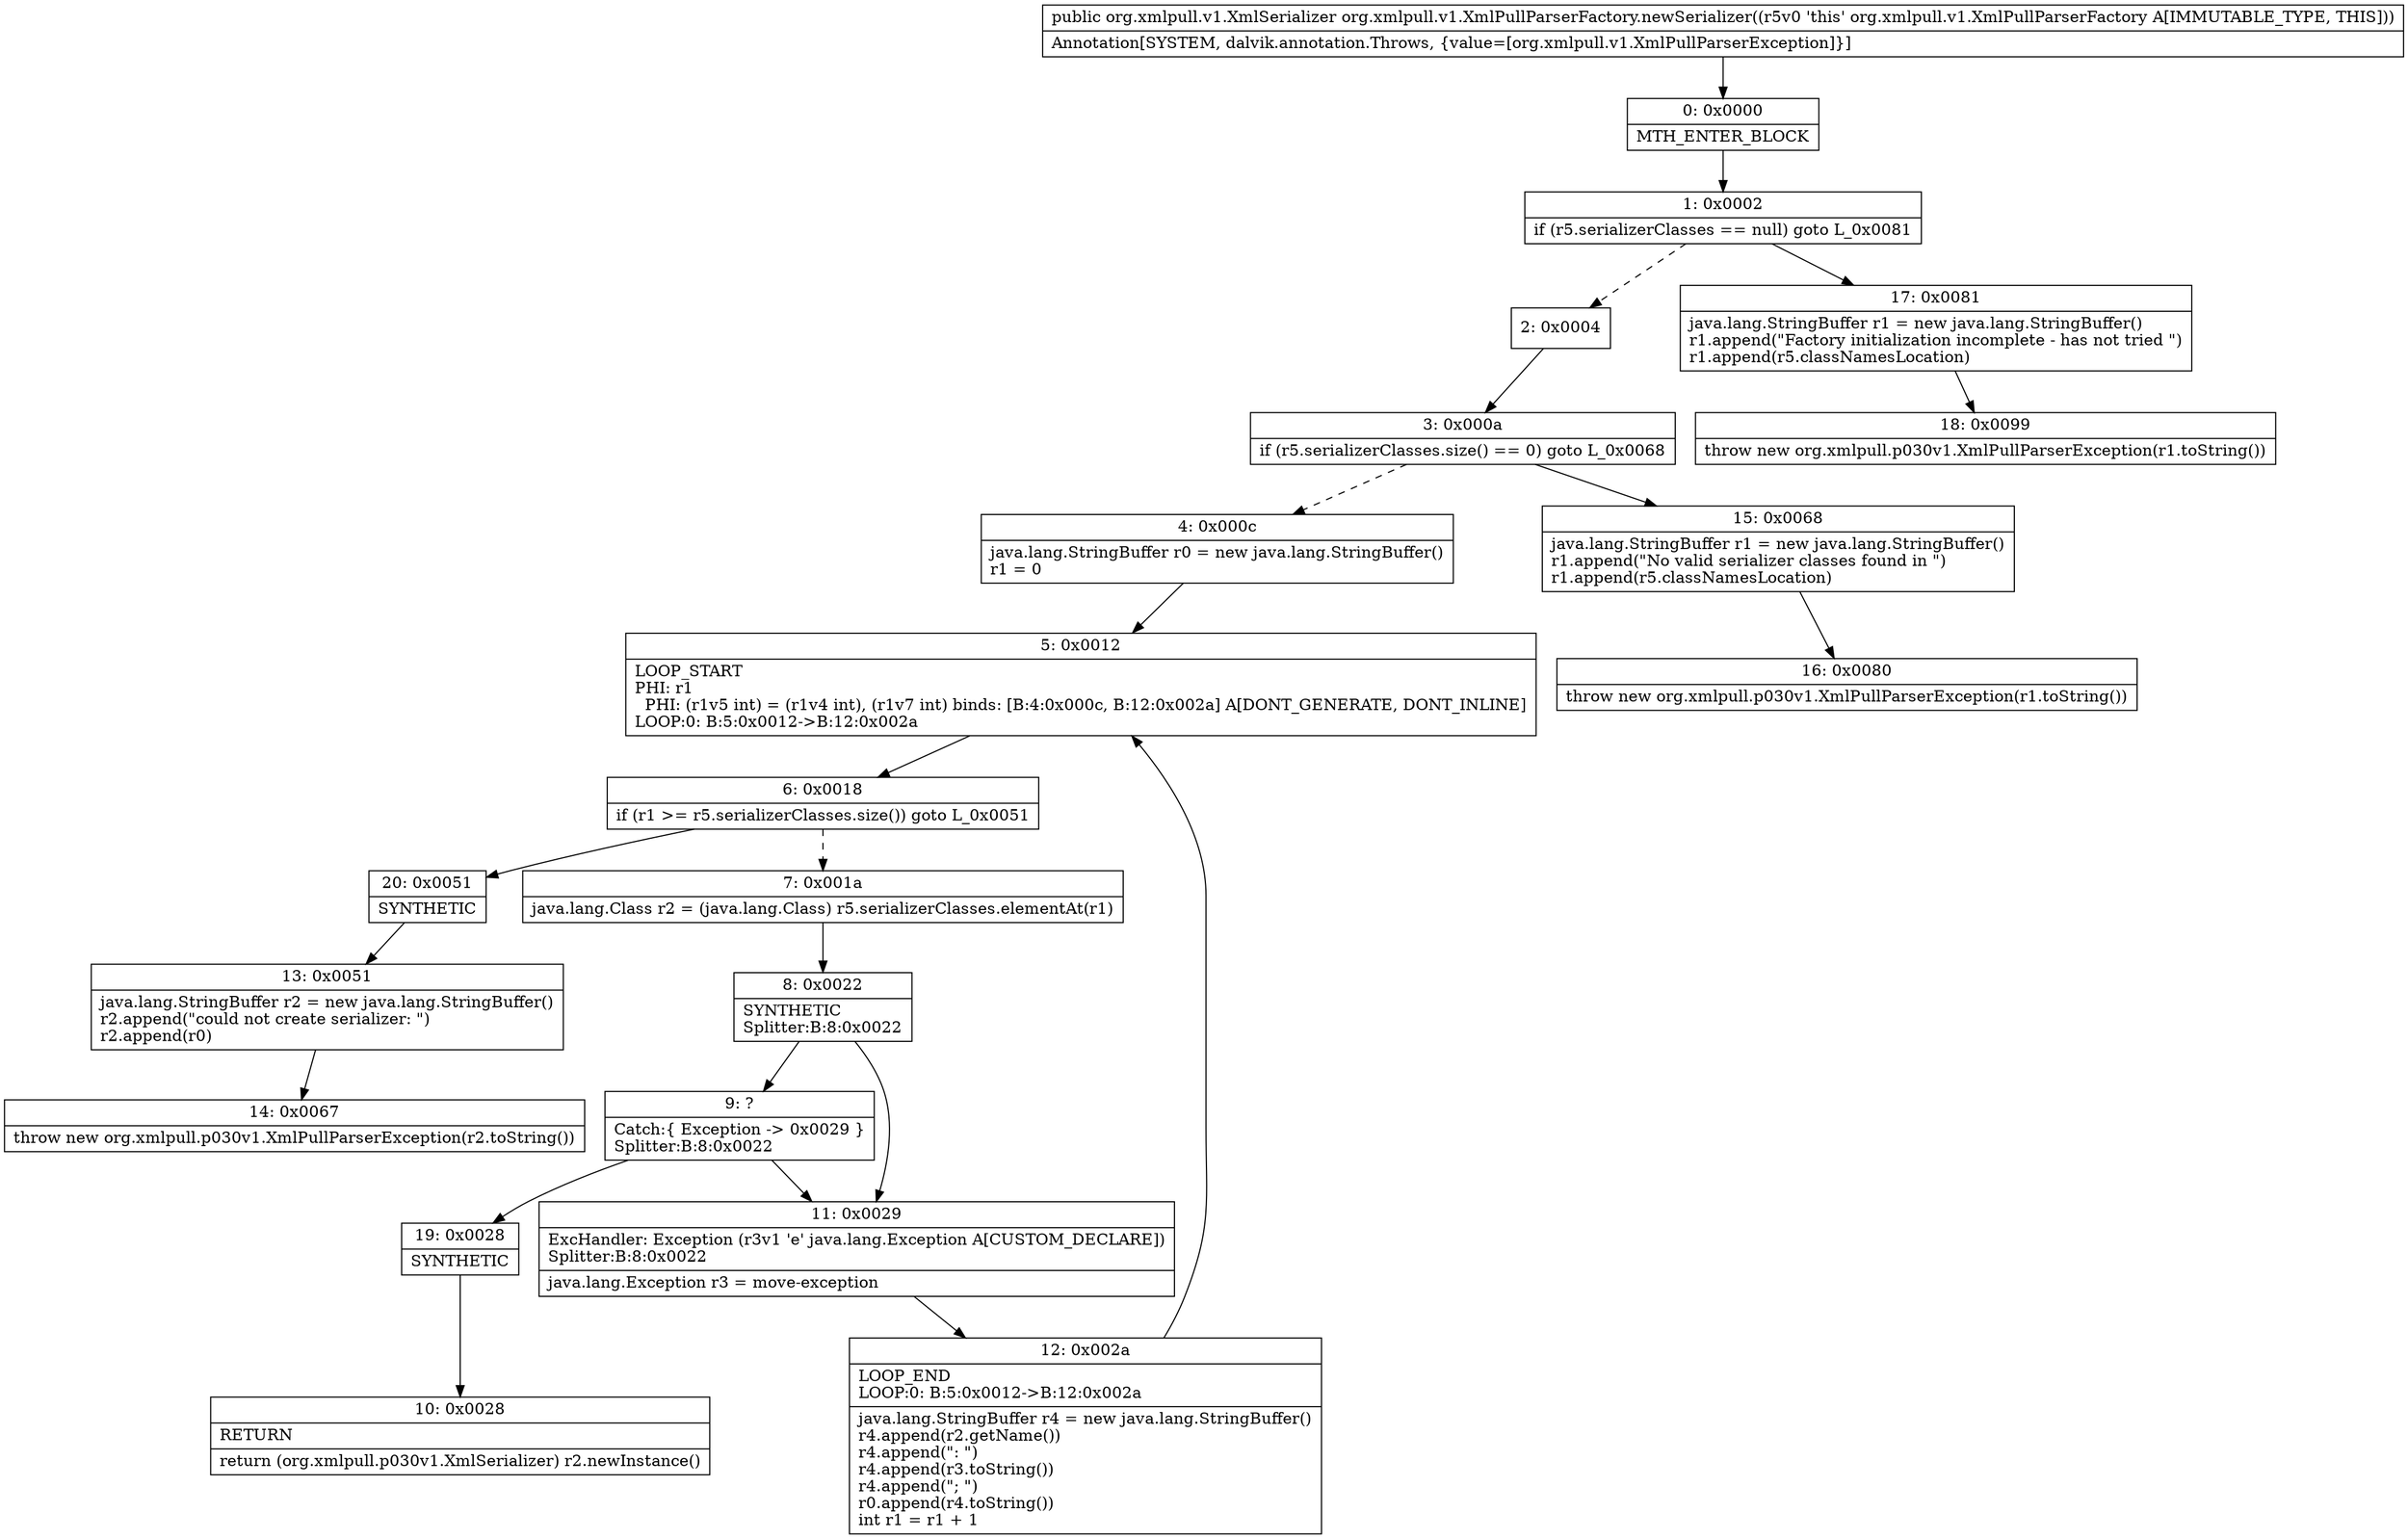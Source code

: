 digraph "CFG fororg.xmlpull.v1.XmlPullParserFactory.newSerializer()Lorg\/xmlpull\/v1\/XmlSerializer;" {
Node_0 [shape=record,label="{0\:\ 0x0000|MTH_ENTER_BLOCK\l}"];
Node_1 [shape=record,label="{1\:\ 0x0002|if (r5.serializerClasses == null) goto L_0x0081\l}"];
Node_2 [shape=record,label="{2\:\ 0x0004}"];
Node_3 [shape=record,label="{3\:\ 0x000a|if (r5.serializerClasses.size() == 0) goto L_0x0068\l}"];
Node_4 [shape=record,label="{4\:\ 0x000c|java.lang.StringBuffer r0 = new java.lang.StringBuffer()\lr1 = 0\l}"];
Node_5 [shape=record,label="{5\:\ 0x0012|LOOP_START\lPHI: r1 \l  PHI: (r1v5 int) = (r1v4 int), (r1v7 int) binds: [B:4:0x000c, B:12:0x002a] A[DONT_GENERATE, DONT_INLINE]\lLOOP:0: B:5:0x0012\-\>B:12:0x002a\l}"];
Node_6 [shape=record,label="{6\:\ 0x0018|if (r1 \>= r5.serializerClasses.size()) goto L_0x0051\l}"];
Node_7 [shape=record,label="{7\:\ 0x001a|java.lang.Class r2 = (java.lang.Class) r5.serializerClasses.elementAt(r1)\l}"];
Node_8 [shape=record,label="{8\:\ 0x0022|SYNTHETIC\lSplitter:B:8:0x0022\l}"];
Node_9 [shape=record,label="{9\:\ ?|Catch:\{ Exception \-\> 0x0029 \}\lSplitter:B:8:0x0022\l}"];
Node_10 [shape=record,label="{10\:\ 0x0028|RETURN\l|return (org.xmlpull.p030v1.XmlSerializer) r2.newInstance()\l}"];
Node_11 [shape=record,label="{11\:\ 0x0029|ExcHandler: Exception (r3v1 'e' java.lang.Exception A[CUSTOM_DECLARE])\lSplitter:B:8:0x0022\l|java.lang.Exception r3 = move\-exception\l}"];
Node_12 [shape=record,label="{12\:\ 0x002a|LOOP_END\lLOOP:0: B:5:0x0012\-\>B:12:0x002a\l|java.lang.StringBuffer r4 = new java.lang.StringBuffer()\lr4.append(r2.getName())\lr4.append(\": \")\lr4.append(r3.toString())\lr4.append(\"; \")\lr0.append(r4.toString())\lint r1 = r1 + 1\l}"];
Node_13 [shape=record,label="{13\:\ 0x0051|java.lang.StringBuffer r2 = new java.lang.StringBuffer()\lr2.append(\"could not create serializer: \")\lr2.append(r0)\l}"];
Node_14 [shape=record,label="{14\:\ 0x0067|throw new org.xmlpull.p030v1.XmlPullParserException(r2.toString())\l}"];
Node_15 [shape=record,label="{15\:\ 0x0068|java.lang.StringBuffer r1 = new java.lang.StringBuffer()\lr1.append(\"No valid serializer classes found in \")\lr1.append(r5.classNamesLocation)\l}"];
Node_16 [shape=record,label="{16\:\ 0x0080|throw new org.xmlpull.p030v1.XmlPullParserException(r1.toString())\l}"];
Node_17 [shape=record,label="{17\:\ 0x0081|java.lang.StringBuffer r1 = new java.lang.StringBuffer()\lr1.append(\"Factory initialization incomplete \- has not tried \")\lr1.append(r5.classNamesLocation)\l}"];
Node_18 [shape=record,label="{18\:\ 0x0099|throw new org.xmlpull.p030v1.XmlPullParserException(r1.toString())\l}"];
Node_19 [shape=record,label="{19\:\ 0x0028|SYNTHETIC\l}"];
Node_20 [shape=record,label="{20\:\ 0x0051|SYNTHETIC\l}"];
MethodNode[shape=record,label="{public org.xmlpull.v1.XmlSerializer org.xmlpull.v1.XmlPullParserFactory.newSerializer((r5v0 'this' org.xmlpull.v1.XmlPullParserFactory A[IMMUTABLE_TYPE, THIS]))  | Annotation[SYSTEM, dalvik.annotation.Throws, \{value=[org.xmlpull.v1.XmlPullParserException]\}]\l}"];
MethodNode -> Node_0;
Node_0 -> Node_1;
Node_1 -> Node_2[style=dashed];
Node_1 -> Node_17;
Node_2 -> Node_3;
Node_3 -> Node_4[style=dashed];
Node_3 -> Node_15;
Node_4 -> Node_5;
Node_5 -> Node_6;
Node_6 -> Node_7[style=dashed];
Node_6 -> Node_20;
Node_7 -> Node_8;
Node_8 -> Node_9;
Node_8 -> Node_11;
Node_9 -> Node_11;
Node_9 -> Node_19;
Node_11 -> Node_12;
Node_12 -> Node_5;
Node_13 -> Node_14;
Node_15 -> Node_16;
Node_17 -> Node_18;
Node_19 -> Node_10;
Node_20 -> Node_13;
}

